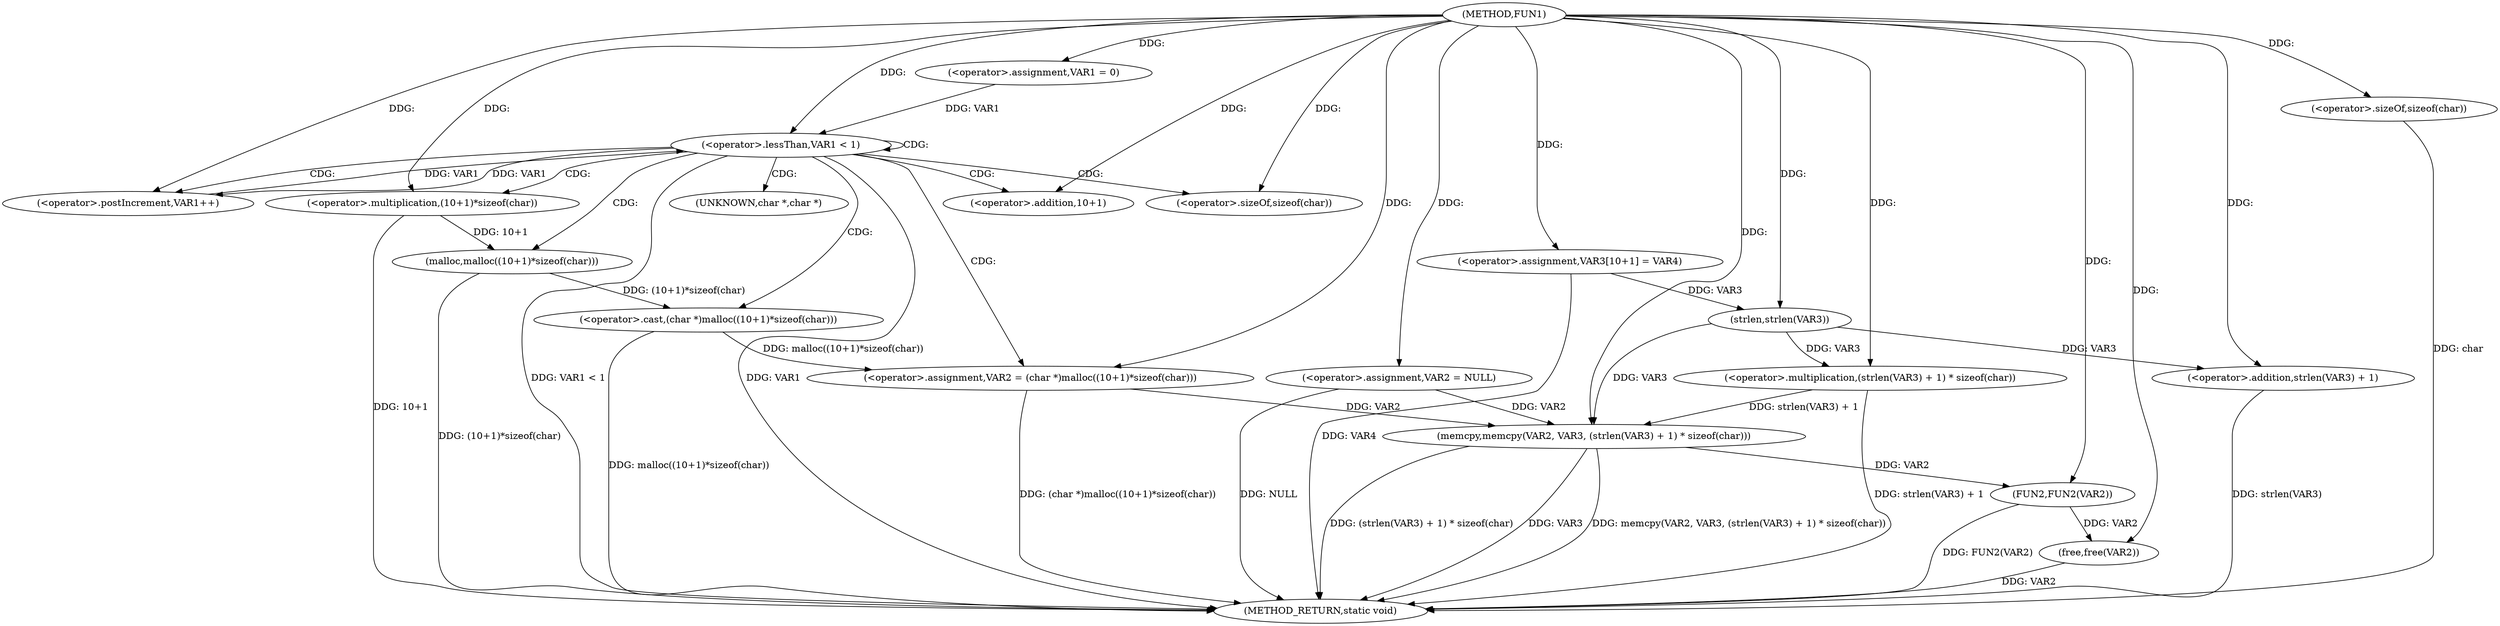 digraph FUN1 {  
"1000100" [label = "(METHOD,FUN1)" ]
"1000147" [label = "(METHOD_RETURN,static void)" ]
"1000104" [label = "(<operator>.assignment,VAR2 = NULL)" ]
"1000108" [label = "(<operator>.assignment,VAR1 = 0)" ]
"1000111" [label = "(<operator>.lessThan,VAR1 < 1)" ]
"1000114" [label = "(<operator>.postIncrement,VAR1++)" ]
"1000117" [label = "(<operator>.assignment,VAR2 = (char *)malloc((10+1)*sizeof(char)))" ]
"1000119" [label = "(<operator>.cast,(char *)malloc((10+1)*sizeof(char)))" ]
"1000121" [label = "(malloc,malloc((10+1)*sizeof(char)))" ]
"1000122" [label = "(<operator>.multiplication,(10+1)*sizeof(char))" ]
"1000123" [label = "(<operator>.addition,10+1)" ]
"1000126" [label = "(<operator>.sizeOf,sizeof(char))" ]
"1000130" [label = "(<operator>.assignment,VAR3[10+1] = VAR4)" ]
"1000133" [label = "(memcpy,memcpy(VAR2, VAR3, (strlen(VAR3) + 1) * sizeof(char)))" ]
"1000136" [label = "(<operator>.multiplication,(strlen(VAR3) + 1) * sizeof(char))" ]
"1000137" [label = "(<operator>.addition,strlen(VAR3) + 1)" ]
"1000138" [label = "(strlen,strlen(VAR3))" ]
"1000141" [label = "(<operator>.sizeOf,sizeof(char))" ]
"1000143" [label = "(FUN2,FUN2(VAR2))" ]
"1000145" [label = "(free,free(VAR2))" ]
"1000120" [label = "(UNKNOWN,char *,char *)" ]
  "1000141" -> "1000147"  [ label = "DDG: char"] 
  "1000119" -> "1000147"  [ label = "DDG: malloc((10+1)*sizeof(char))"] 
  "1000133" -> "1000147"  [ label = "DDG: VAR3"] 
  "1000137" -> "1000147"  [ label = "DDG: strlen(VAR3)"] 
  "1000117" -> "1000147"  [ label = "DDG: (char *)malloc((10+1)*sizeof(char))"] 
  "1000145" -> "1000147"  [ label = "DDG: VAR2"] 
  "1000111" -> "1000147"  [ label = "DDG: VAR1 < 1"] 
  "1000122" -> "1000147"  [ label = "DDG: 10+1"] 
  "1000130" -> "1000147"  [ label = "DDG: VAR4"] 
  "1000133" -> "1000147"  [ label = "DDG: memcpy(VAR2, VAR3, (strlen(VAR3) + 1) * sizeof(char))"] 
  "1000111" -> "1000147"  [ label = "DDG: VAR1"] 
  "1000143" -> "1000147"  [ label = "DDG: FUN2(VAR2)"] 
  "1000133" -> "1000147"  [ label = "DDG: (strlen(VAR3) + 1) * sizeof(char)"] 
  "1000121" -> "1000147"  [ label = "DDG: (10+1)*sizeof(char)"] 
  "1000136" -> "1000147"  [ label = "DDG: strlen(VAR3) + 1"] 
  "1000104" -> "1000147"  [ label = "DDG: NULL"] 
  "1000100" -> "1000104"  [ label = "DDG: "] 
  "1000100" -> "1000108"  [ label = "DDG: "] 
  "1000114" -> "1000111"  [ label = "DDG: VAR1"] 
  "1000108" -> "1000111"  [ label = "DDG: VAR1"] 
  "1000100" -> "1000111"  [ label = "DDG: "] 
  "1000111" -> "1000114"  [ label = "DDG: VAR1"] 
  "1000100" -> "1000114"  [ label = "DDG: "] 
  "1000119" -> "1000117"  [ label = "DDG: malloc((10+1)*sizeof(char))"] 
  "1000100" -> "1000117"  [ label = "DDG: "] 
  "1000121" -> "1000119"  [ label = "DDG: (10+1)*sizeof(char)"] 
  "1000122" -> "1000121"  [ label = "DDG: 10+1"] 
  "1000100" -> "1000122"  [ label = "DDG: "] 
  "1000100" -> "1000123"  [ label = "DDG: "] 
  "1000100" -> "1000126"  [ label = "DDG: "] 
  "1000100" -> "1000130"  [ label = "DDG: "] 
  "1000104" -> "1000133"  [ label = "DDG: VAR2"] 
  "1000117" -> "1000133"  [ label = "DDG: VAR2"] 
  "1000100" -> "1000133"  [ label = "DDG: "] 
  "1000138" -> "1000133"  [ label = "DDG: VAR3"] 
  "1000136" -> "1000133"  [ label = "DDG: strlen(VAR3) + 1"] 
  "1000138" -> "1000136"  [ label = "DDG: VAR3"] 
  "1000100" -> "1000136"  [ label = "DDG: "] 
  "1000138" -> "1000137"  [ label = "DDG: VAR3"] 
  "1000130" -> "1000138"  [ label = "DDG: VAR3"] 
  "1000100" -> "1000138"  [ label = "DDG: "] 
  "1000100" -> "1000137"  [ label = "DDG: "] 
  "1000100" -> "1000141"  [ label = "DDG: "] 
  "1000133" -> "1000143"  [ label = "DDG: VAR2"] 
  "1000100" -> "1000143"  [ label = "DDG: "] 
  "1000143" -> "1000145"  [ label = "DDG: VAR2"] 
  "1000100" -> "1000145"  [ label = "DDG: "] 
  "1000111" -> "1000121"  [ label = "CDG: "] 
  "1000111" -> "1000123"  [ label = "CDG: "] 
  "1000111" -> "1000119"  [ label = "CDG: "] 
  "1000111" -> "1000114"  [ label = "CDG: "] 
  "1000111" -> "1000120"  [ label = "CDG: "] 
  "1000111" -> "1000117"  [ label = "CDG: "] 
  "1000111" -> "1000111"  [ label = "CDG: "] 
  "1000111" -> "1000122"  [ label = "CDG: "] 
  "1000111" -> "1000126"  [ label = "CDG: "] 
}
